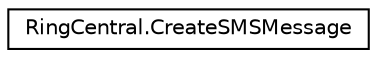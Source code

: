 digraph "Graphical Class Hierarchy"
{
 // LATEX_PDF_SIZE
  edge [fontname="Helvetica",fontsize="10",labelfontname="Helvetica",labelfontsize="10"];
  node [fontname="Helvetica",fontsize="10",shape=record];
  rankdir="LR";
  Node0 [label="RingCentral.CreateSMSMessage",height=0.2,width=0.4,color="black", fillcolor="white", style="filled",URL="$classRingCentral_1_1CreateSMSMessage.html",tooltip=" "];
}
